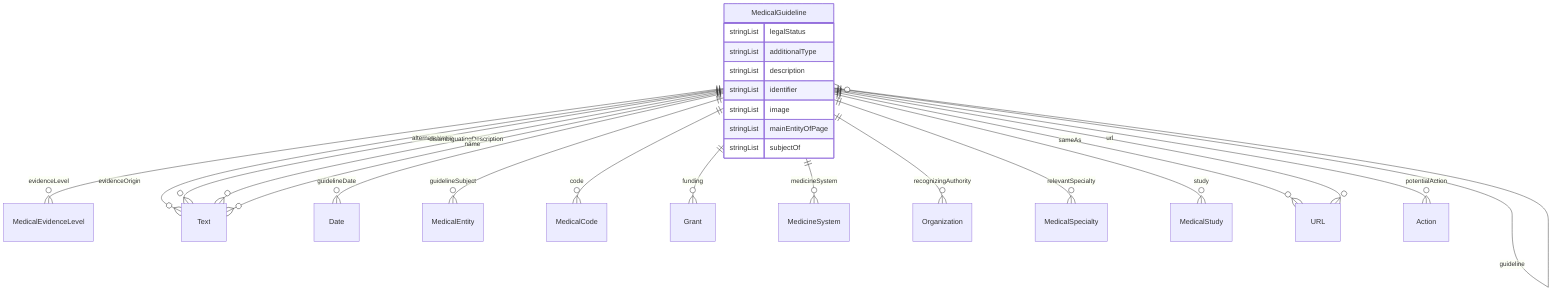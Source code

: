 erDiagram
MedicalGuideline {
    stringList legalStatus  
    stringList additionalType  
    stringList description  
    stringList identifier  
    stringList image  
    stringList mainEntityOfPage  
    stringList subjectOf  
}

MedicalGuideline ||--}o MedicalEvidenceLevel : "evidenceLevel"
MedicalGuideline ||--}o Text : "evidenceOrigin"
MedicalGuideline ||--}o Date : "guidelineDate"
MedicalGuideline ||--}o MedicalEntity : "guidelineSubject"
MedicalGuideline ||--}o MedicalCode : "code"
MedicalGuideline ||--}o Grant : "funding"
MedicalGuideline ||--}o MedicalGuideline : "guideline"
MedicalGuideline ||--}o MedicineSystem : "medicineSystem"
MedicalGuideline ||--}o Organization : "recognizingAuthority"
MedicalGuideline ||--}o MedicalSpecialty : "relevantSpecialty"
MedicalGuideline ||--}o MedicalStudy : "study"
MedicalGuideline ||--}o Text : "alternateName"
MedicalGuideline ||--}o Text : "disambiguatingDescription"
MedicalGuideline ||--}o Text : "name"
MedicalGuideline ||--}o URL : "sameAs"
MedicalGuideline ||--}o Action : "potentialAction"
MedicalGuideline ||--}o URL : "url"